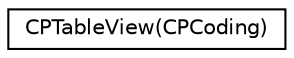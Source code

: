 digraph "Graphical Class Hierarchy"
{
  edge [fontname="Helvetica",fontsize="10",labelfontname="Helvetica",labelfontsize="10"];
  node [fontname="Helvetica",fontsize="10",shape=record];
  rankdir="LR";
  Node1 [label="CPTableView(CPCoding)",height=0.2,width=0.4,color="black", fillcolor="white", style="filled",URL="$category_c_p_table_view_07_c_p_coding_08.html"];
}
